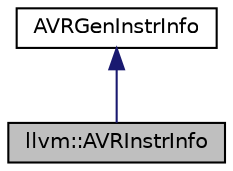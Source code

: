 digraph "llvm::AVRInstrInfo"
{
 // LATEX_PDF_SIZE
  bgcolor="transparent";
  edge [fontname="Helvetica",fontsize="10",labelfontname="Helvetica",labelfontsize="10"];
  node [fontname="Helvetica",fontsize="10",shape="box"];
  Node1 [label="llvm::AVRInstrInfo",height=0.2,width=0.4,color="black", fillcolor="grey75", style="filled", fontcolor="black",tooltip="Utilities related to the AVR instruction set."];
  Node2 -> Node1 [dir="back",color="midnightblue",fontsize="10",style="solid",fontname="Helvetica"];
  Node2 [label="AVRGenInstrInfo",height=0.2,width=0.4,color="black",URL="$classAVRGenInstrInfo.html",tooltip=" "];
}
